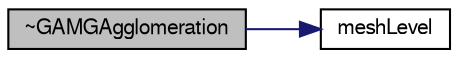 digraph "~GAMGAgglomeration"
{
  bgcolor="transparent";
  edge [fontname="FreeSans",fontsize="10",labelfontname="FreeSans",labelfontsize="10"];
  node [fontname="FreeSans",fontsize="10",shape=record];
  rankdir="LR";
  Node114 [label="~GAMGAgglomeration",height=0.2,width=0.4,color="black", fillcolor="grey75", style="filled", fontcolor="black"];
  Node114 -> Node115 [color="midnightblue",fontsize="10",style="solid",fontname="FreeSans"];
  Node115 [label="meshLevel",height=0.2,width=0.4,color="black",URL="$a26970.html#af1d3c335fdf380a61d567e839d128af3",tooltip="Return LDU mesh of given level. "];
}
